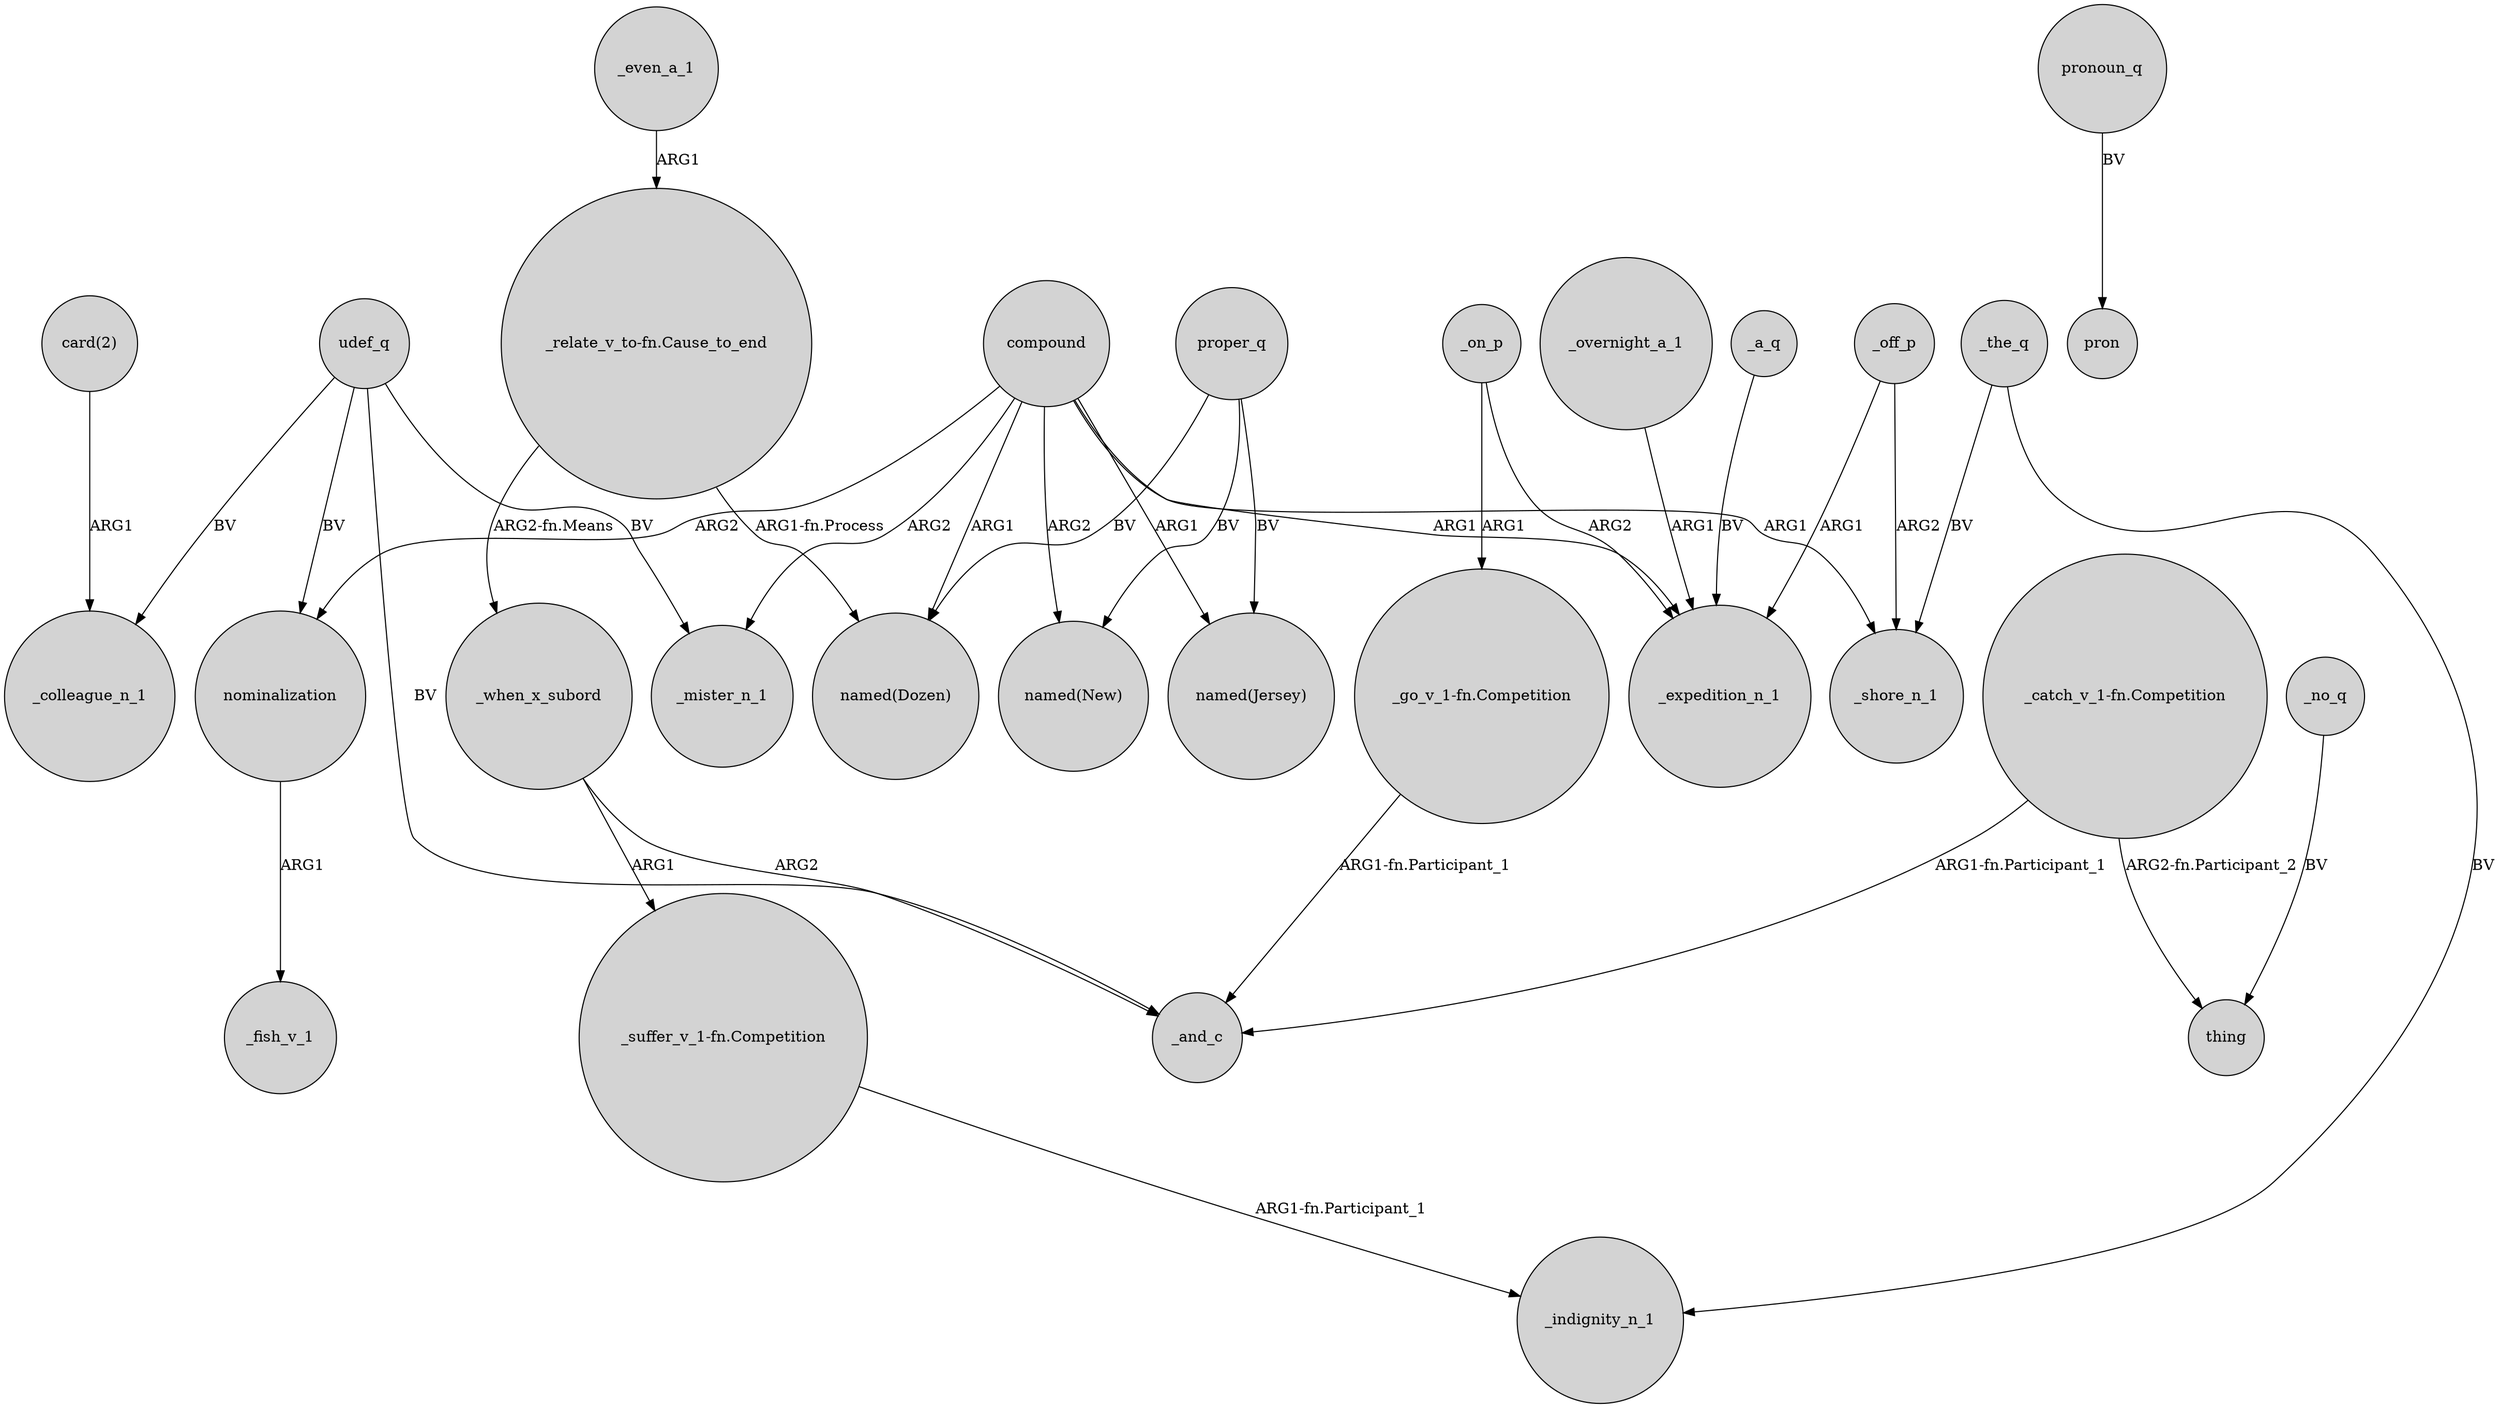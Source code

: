 digraph {
	node [shape=circle style=filled]
	udef_q -> _colleague_n_1 [label=BV]
	compound -> _mister_n_1 [label=ARG2]
	"_catch_v_1-fn.Competition" -> thing [label="ARG2-fn.Participant_2"]
	compound -> "named(New)" [label=ARG2]
	proper_q -> "named(Dozen)" [label=BV]
	proper_q -> "named(New)" [label=BV]
	udef_q -> nominalization [label=BV]
	proper_q -> "named(Jersey)" [label=BV]
	"_suffer_v_1-fn.Competition" -> _indignity_n_1 [label="ARG1-fn.Participant_1"]
	_on_p -> "_go_v_1-fn.Competition" [label=ARG1]
	"card(2)" -> _colleague_n_1 [label=ARG1]
	udef_q -> _mister_n_1 [label=BV]
	udef_q -> _and_c [label=BV]
	_no_q -> thing [label=BV]
	compound -> nominalization [label=ARG2]
	pronoun_q -> pron [label=BV]
	_when_x_subord -> _and_c [label=ARG2]
	nominalization -> _fish_v_1 [label=ARG1]
	"_catch_v_1-fn.Competition" -> _and_c [label="ARG1-fn.Participant_1"]
	_off_p -> _shore_n_1 [label=ARG2]
	"_relate_v_to-fn.Cause_to_end" -> _when_x_subord [label="ARG2-fn.Means"]
	_the_q -> _shore_n_1 [label=BV]
	compound -> "named(Jersey)" [label=ARG1]
	_off_p -> _expedition_n_1 [label=ARG1]
	"_relate_v_to-fn.Cause_to_end" -> "named(Dozen)" [label="ARG1-fn.Process"]
	_even_a_1 -> "_relate_v_to-fn.Cause_to_end" [label=ARG1]
	compound -> _expedition_n_1 [label=ARG1]
	_a_q -> _expedition_n_1 [label=BV]
	_when_x_subord -> "_suffer_v_1-fn.Competition" [label=ARG1]
	"_go_v_1-fn.Competition" -> _and_c [label="ARG1-fn.Participant_1"]
	_on_p -> _expedition_n_1 [label=ARG2]
	compound -> _shore_n_1 [label=ARG1]
	compound -> "named(Dozen)" [label=ARG1]
	_overnight_a_1 -> _expedition_n_1 [label=ARG1]
	_the_q -> _indignity_n_1 [label=BV]
}
